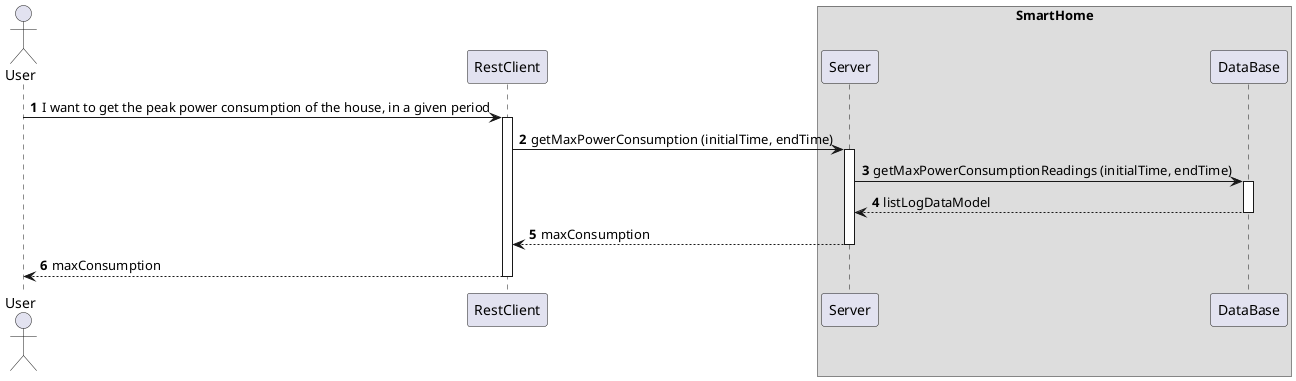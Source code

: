 @startuml
'https://plantuml.com/sequence-diagram
!pragma layout smetana

autonumber

actor "User" as User
participant "RestClient" as RC

box "SmartHome"
    participant "Server" as SV
    participant "DataBase" as BD
end box

User -> RC :  I want to get the peak power consumption of the house, in a given period
activate RC

RC -> SV : getMaxPowerConsumption (initialTime, endTime)
activate SV

SV -> BD : getMaxPowerConsumptionReadings (initialTime, endTime)
activate BD

BD --> SV : listLogDataModel
deactivate BD

SV --> RC : maxConsumption
deactivate SV

RC --> User : maxConsumption
deactivate RC


@enduml